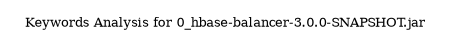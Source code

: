 digraph "DirectedGraph" {
graph [label = "Keywords Analysis for 0_hbase-balancer-3.0.0-SNAPSHOT.jar", labelloc=t, concentrate = true];center=true;fontsize=6;node [ color=blue,shape="box"fontsize=6,fontcolor=black,fontname=Arial];edge [ color=black,fontsize=6,fontcolor=black,fontname=Arial]; 

}